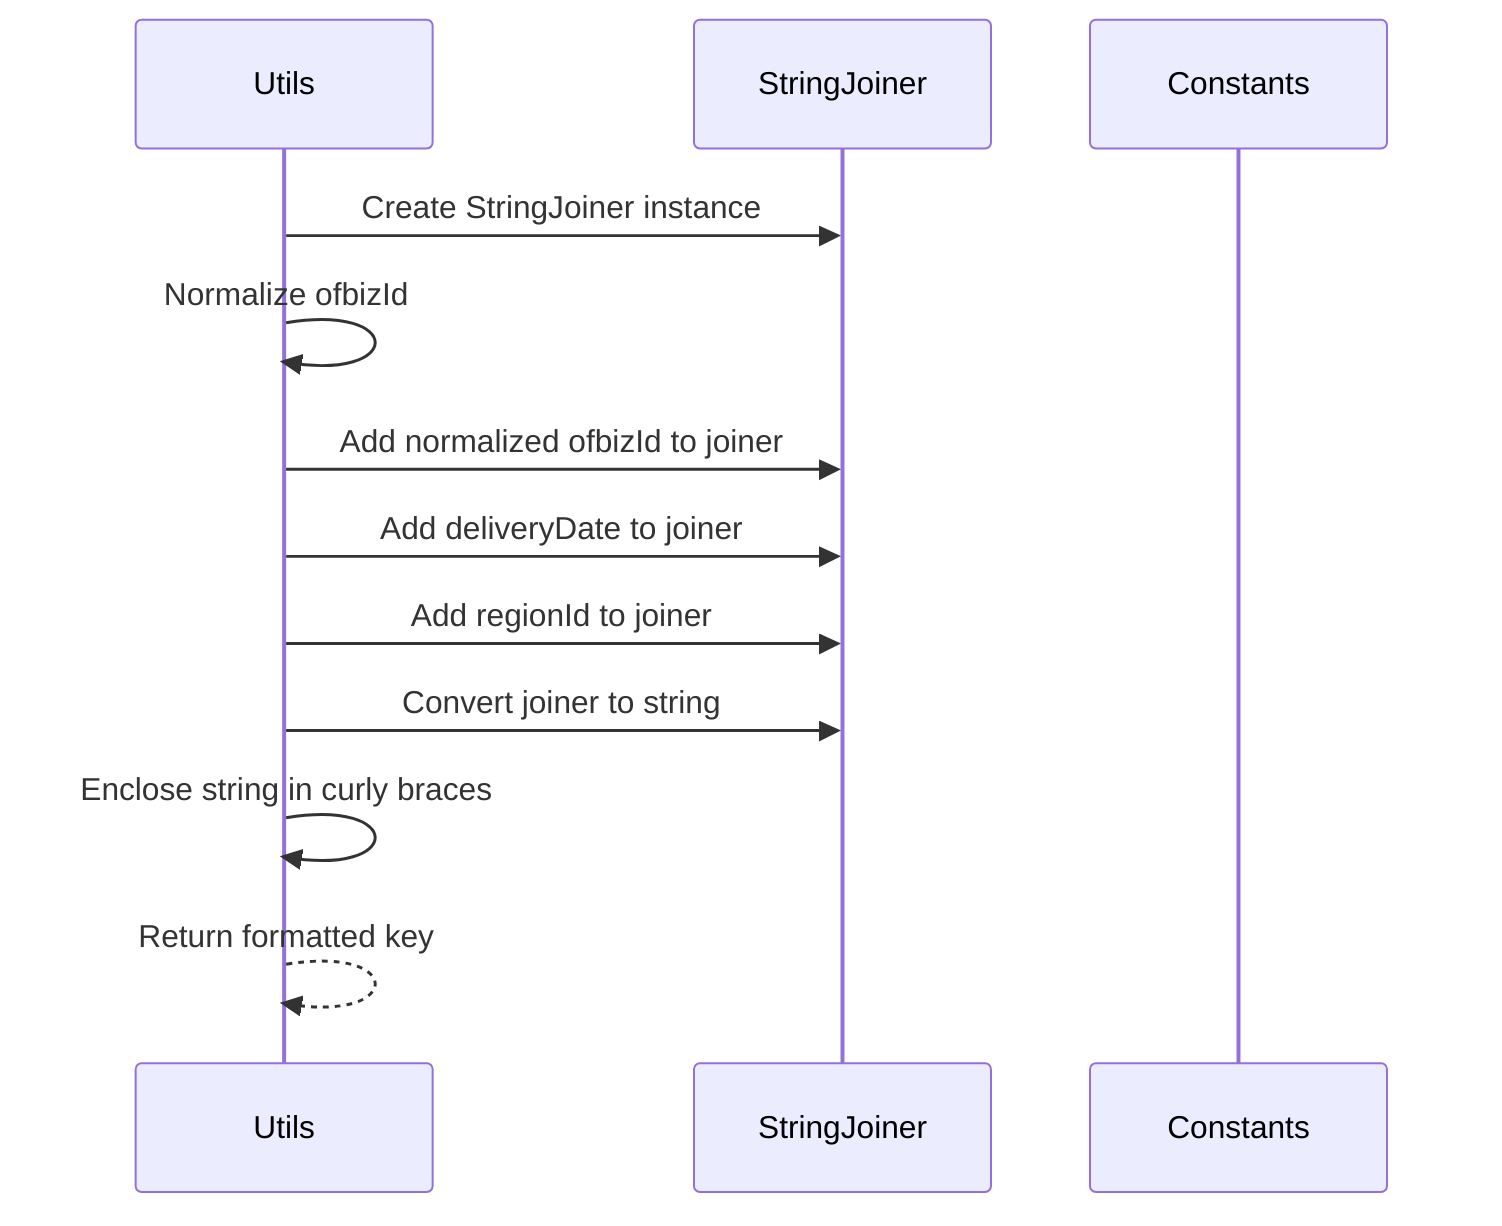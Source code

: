 sequenceDiagram
    participant Utils
    participant StringJoiner
    participant Constants
    
    Utils->>StringJoiner: Create StringJoiner instance
    Utils->>Utils: Normalize ofbizId
    Utils->>StringJoiner: Add normalized ofbizId to joiner
    Utils->>StringJoiner: Add deliveryDate to joiner
    Utils->>StringJoiner: Add regionId to joiner
    Utils->>StringJoiner: Convert joiner to string
    Utils->>Utils: Enclose string in curly braces
    Utils-->>Utils: Return formatted key